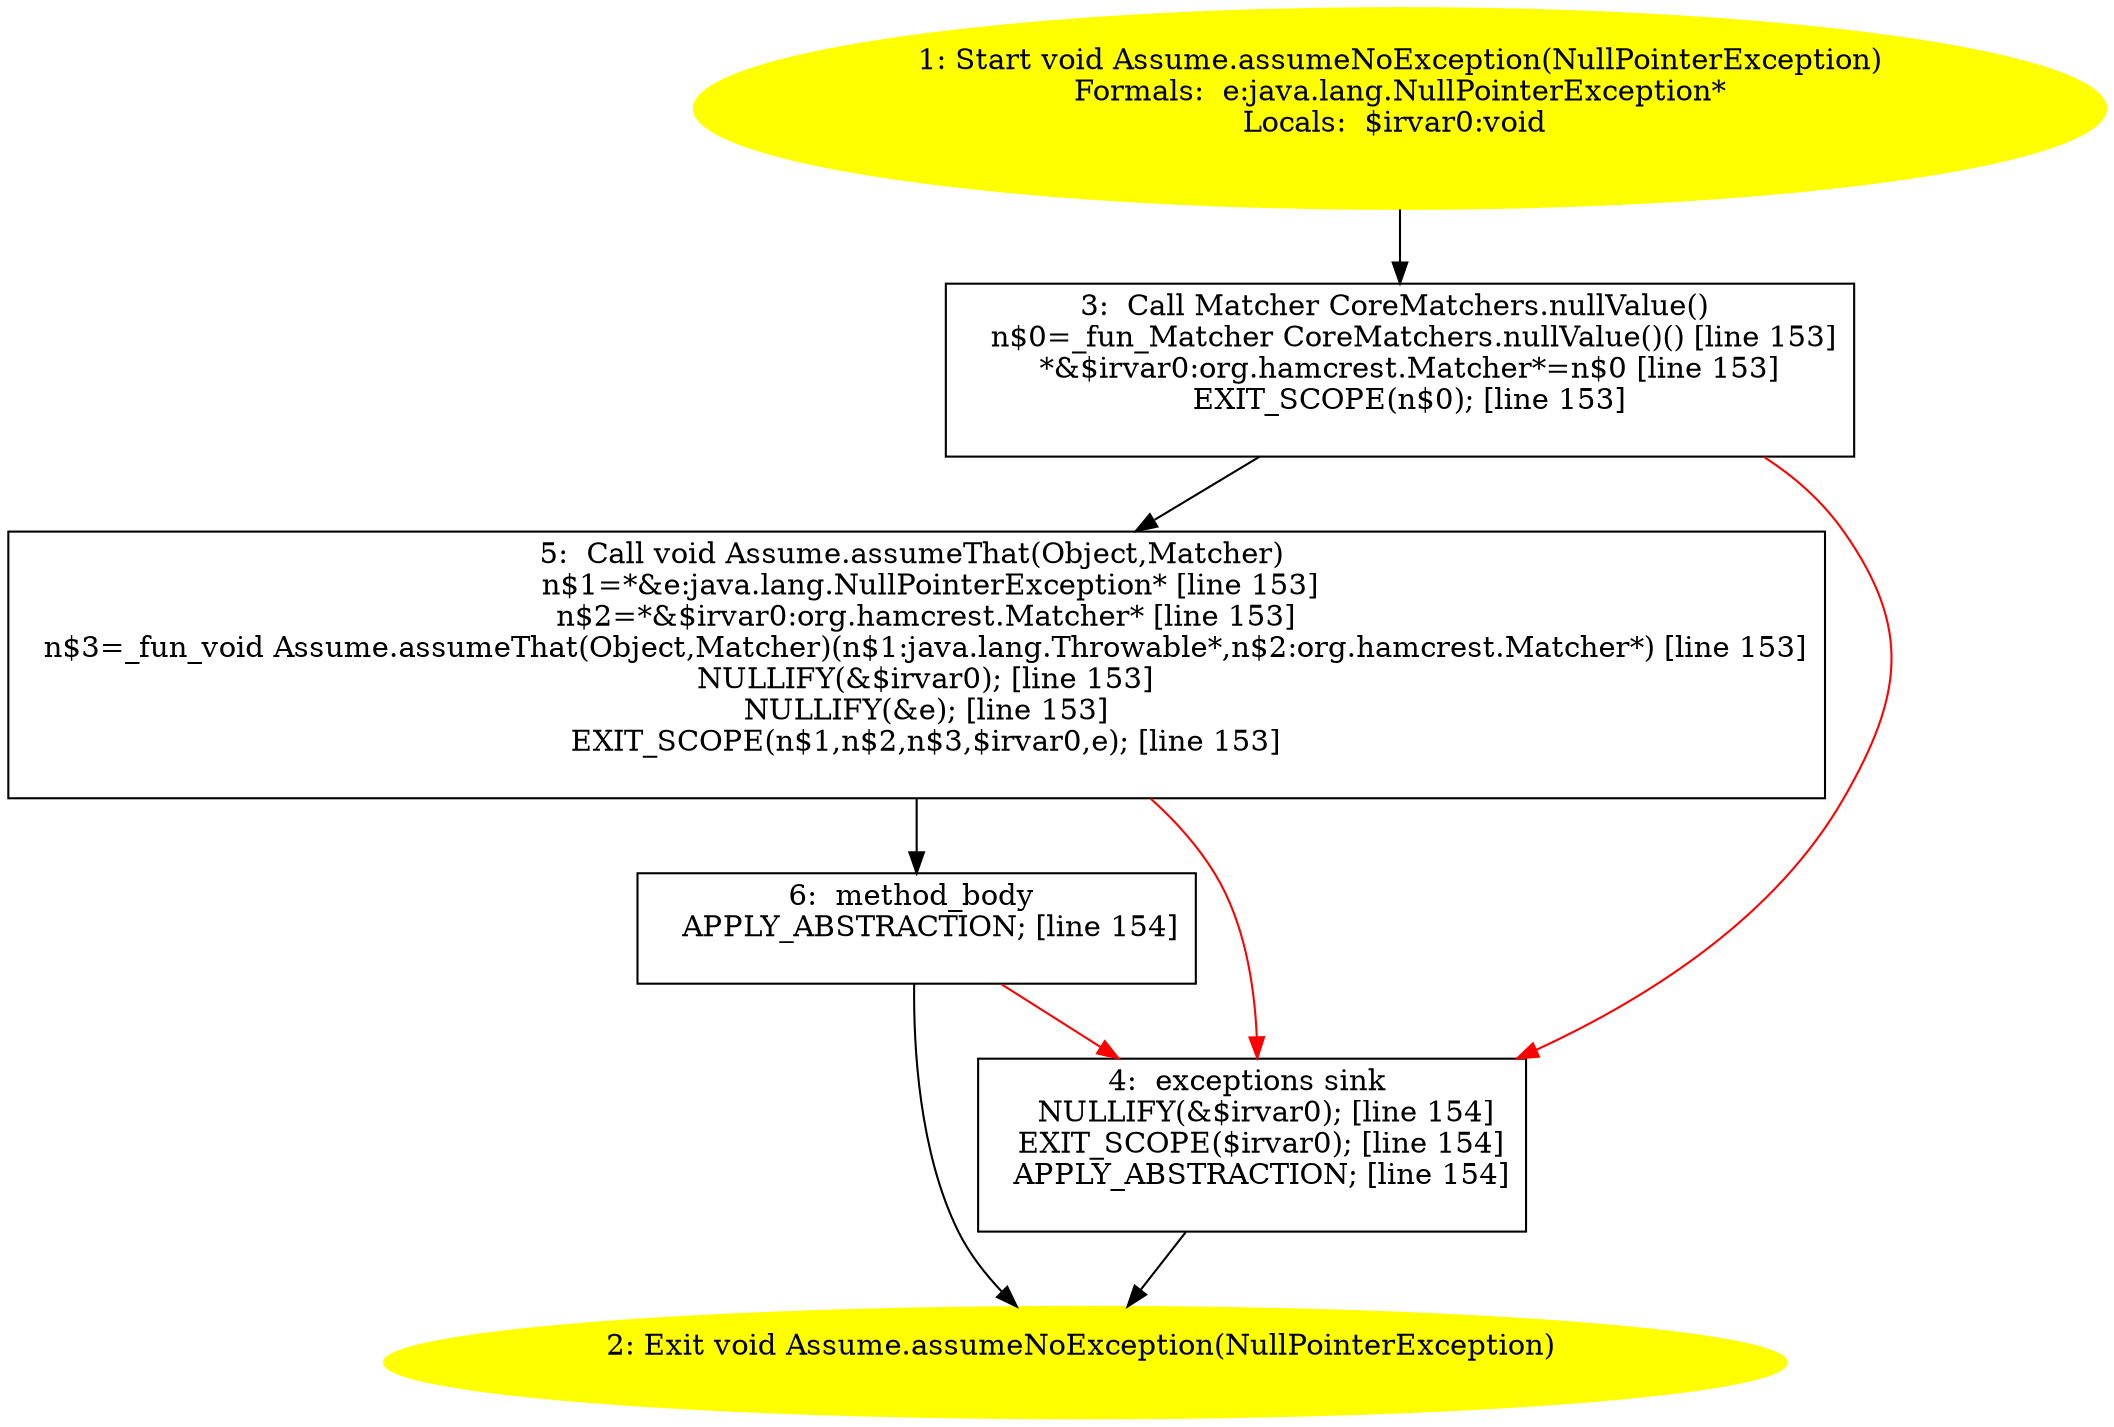 /* @generated */
digraph cfg {
"org.junit.Assume.assumeNoException(java.lang.NullPointerException):void.c758b744ac3bf198acac19bd919484b9_1" [label="1: Start void Assume.assumeNoException(NullPointerException)\nFormals:  e:java.lang.NullPointerException*\nLocals:  $irvar0:void \n  " color=yellow style=filled]
	

	 "org.junit.Assume.assumeNoException(java.lang.NullPointerException):void.c758b744ac3bf198acac19bd919484b9_1" -> "org.junit.Assume.assumeNoException(java.lang.NullPointerException):void.c758b744ac3bf198acac19bd919484b9_3" ;
"org.junit.Assume.assumeNoException(java.lang.NullPointerException):void.c758b744ac3bf198acac19bd919484b9_2" [label="2: Exit void Assume.assumeNoException(NullPointerException) \n  " color=yellow style=filled]
	

"org.junit.Assume.assumeNoException(java.lang.NullPointerException):void.c758b744ac3bf198acac19bd919484b9_3" [label="3:  Call Matcher CoreMatchers.nullValue() \n   n$0=_fun_Matcher CoreMatchers.nullValue()() [line 153]\n  *&$irvar0:org.hamcrest.Matcher*=n$0 [line 153]\n  EXIT_SCOPE(n$0); [line 153]\n " shape="box"]
	

	 "org.junit.Assume.assumeNoException(java.lang.NullPointerException):void.c758b744ac3bf198acac19bd919484b9_3" -> "org.junit.Assume.assumeNoException(java.lang.NullPointerException):void.c758b744ac3bf198acac19bd919484b9_5" ;
	 "org.junit.Assume.assumeNoException(java.lang.NullPointerException):void.c758b744ac3bf198acac19bd919484b9_3" -> "org.junit.Assume.assumeNoException(java.lang.NullPointerException):void.c758b744ac3bf198acac19bd919484b9_4" [color="red" ];
"org.junit.Assume.assumeNoException(java.lang.NullPointerException):void.c758b744ac3bf198acac19bd919484b9_4" [label="4:  exceptions sink \n   NULLIFY(&$irvar0); [line 154]\n  EXIT_SCOPE($irvar0); [line 154]\n  APPLY_ABSTRACTION; [line 154]\n " shape="box"]
	

	 "org.junit.Assume.assumeNoException(java.lang.NullPointerException):void.c758b744ac3bf198acac19bd919484b9_4" -> "org.junit.Assume.assumeNoException(java.lang.NullPointerException):void.c758b744ac3bf198acac19bd919484b9_2" ;
"org.junit.Assume.assumeNoException(java.lang.NullPointerException):void.c758b744ac3bf198acac19bd919484b9_5" [label="5:  Call void Assume.assumeThat(Object,Matcher) \n   n$1=*&e:java.lang.NullPointerException* [line 153]\n  n$2=*&$irvar0:org.hamcrest.Matcher* [line 153]\n  n$3=_fun_void Assume.assumeThat(Object,Matcher)(n$1:java.lang.Throwable*,n$2:org.hamcrest.Matcher*) [line 153]\n  NULLIFY(&$irvar0); [line 153]\n  NULLIFY(&e); [line 153]\n  EXIT_SCOPE(n$1,n$2,n$3,$irvar0,e); [line 153]\n " shape="box"]
	

	 "org.junit.Assume.assumeNoException(java.lang.NullPointerException):void.c758b744ac3bf198acac19bd919484b9_5" -> "org.junit.Assume.assumeNoException(java.lang.NullPointerException):void.c758b744ac3bf198acac19bd919484b9_6" ;
	 "org.junit.Assume.assumeNoException(java.lang.NullPointerException):void.c758b744ac3bf198acac19bd919484b9_5" -> "org.junit.Assume.assumeNoException(java.lang.NullPointerException):void.c758b744ac3bf198acac19bd919484b9_4" [color="red" ];
"org.junit.Assume.assumeNoException(java.lang.NullPointerException):void.c758b744ac3bf198acac19bd919484b9_6" [label="6:  method_body \n   APPLY_ABSTRACTION; [line 154]\n " shape="box"]
	

	 "org.junit.Assume.assumeNoException(java.lang.NullPointerException):void.c758b744ac3bf198acac19bd919484b9_6" -> "org.junit.Assume.assumeNoException(java.lang.NullPointerException):void.c758b744ac3bf198acac19bd919484b9_2" ;
	 "org.junit.Assume.assumeNoException(java.lang.NullPointerException):void.c758b744ac3bf198acac19bd919484b9_6" -> "org.junit.Assume.assumeNoException(java.lang.NullPointerException):void.c758b744ac3bf198acac19bd919484b9_4" [color="red" ];
}
